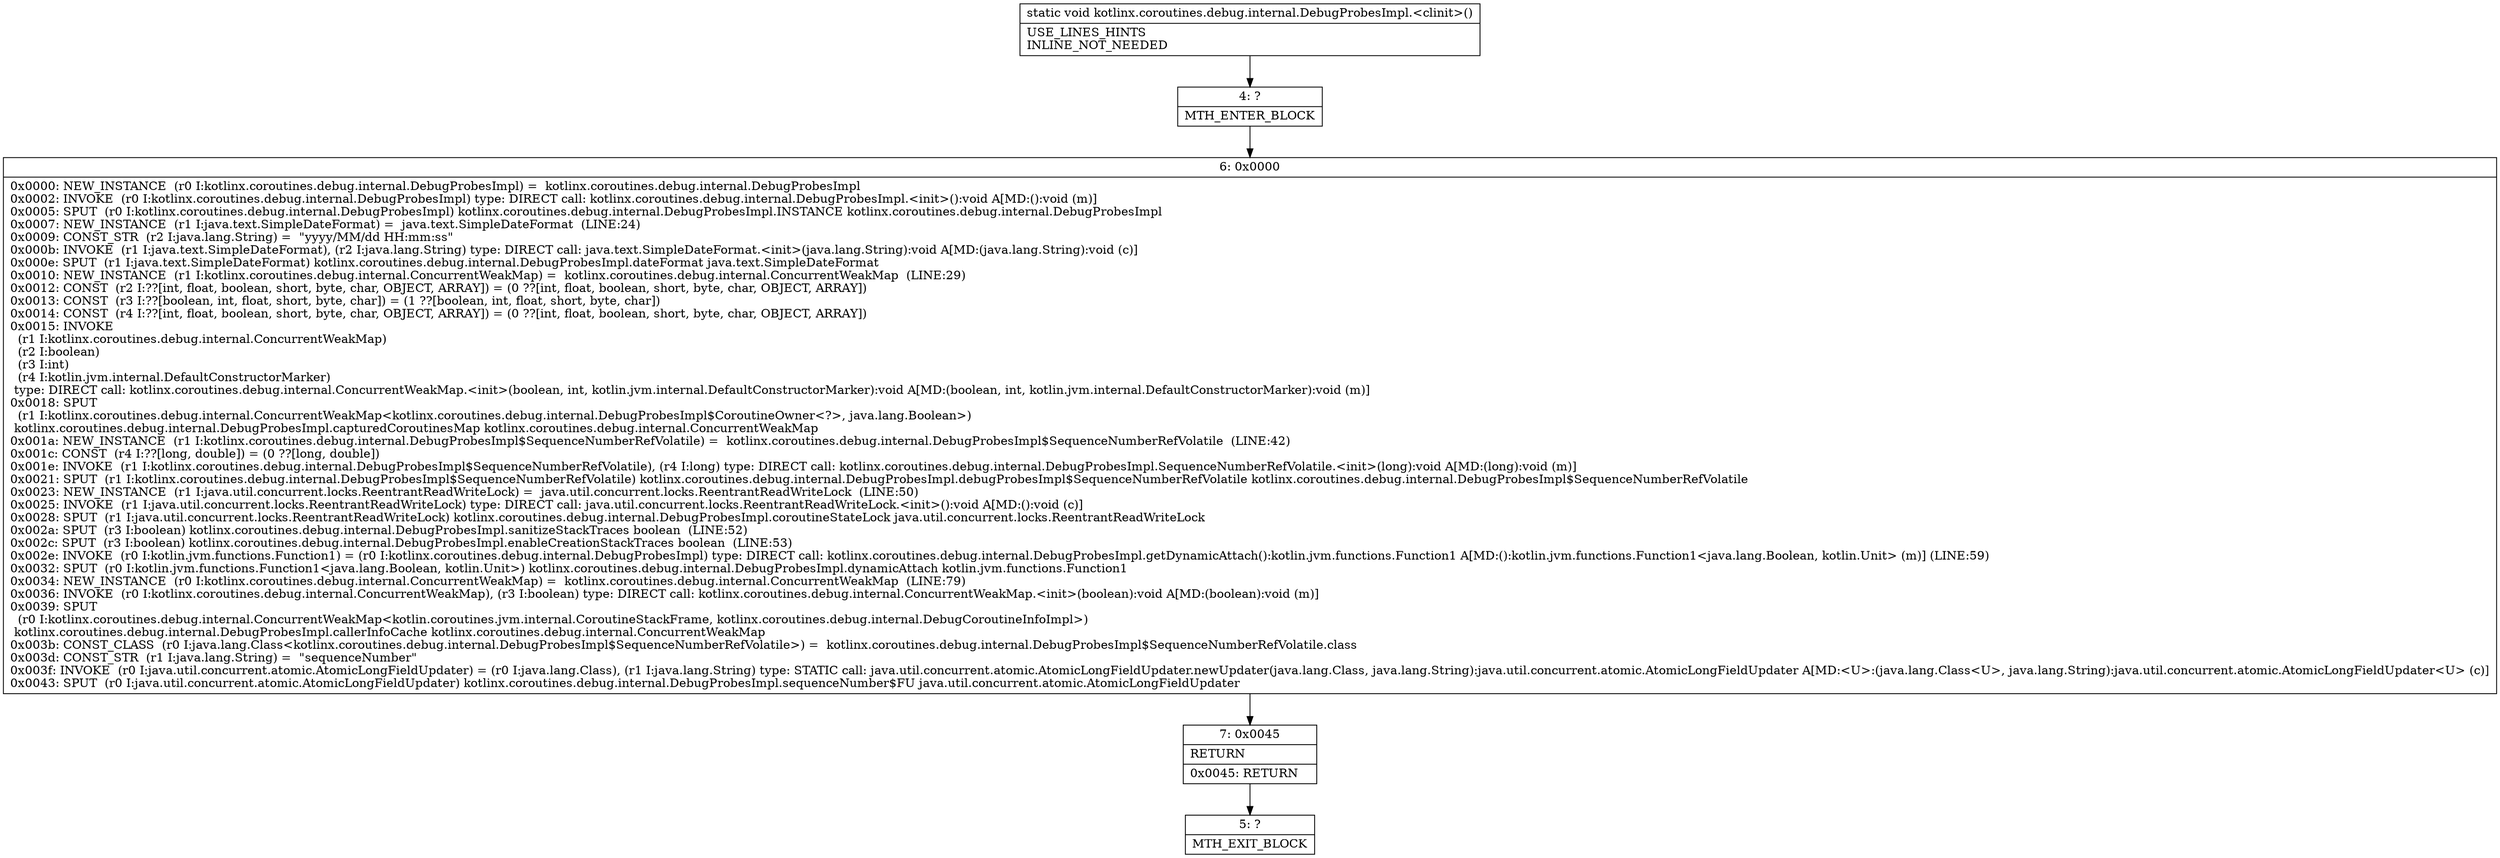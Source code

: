 digraph "CFG forkotlinx.coroutines.debug.internal.DebugProbesImpl.\<clinit\>()V" {
Node_4 [shape=record,label="{4\:\ ?|MTH_ENTER_BLOCK\l}"];
Node_6 [shape=record,label="{6\:\ 0x0000|0x0000: NEW_INSTANCE  (r0 I:kotlinx.coroutines.debug.internal.DebugProbesImpl) =  kotlinx.coroutines.debug.internal.DebugProbesImpl \l0x0002: INVOKE  (r0 I:kotlinx.coroutines.debug.internal.DebugProbesImpl) type: DIRECT call: kotlinx.coroutines.debug.internal.DebugProbesImpl.\<init\>():void A[MD:():void (m)]\l0x0005: SPUT  (r0 I:kotlinx.coroutines.debug.internal.DebugProbesImpl) kotlinx.coroutines.debug.internal.DebugProbesImpl.INSTANCE kotlinx.coroutines.debug.internal.DebugProbesImpl \l0x0007: NEW_INSTANCE  (r1 I:java.text.SimpleDateFormat) =  java.text.SimpleDateFormat  (LINE:24)\l0x0009: CONST_STR  (r2 I:java.lang.String) =  \"yyyy\/MM\/dd HH:mm:ss\" \l0x000b: INVOKE  (r1 I:java.text.SimpleDateFormat), (r2 I:java.lang.String) type: DIRECT call: java.text.SimpleDateFormat.\<init\>(java.lang.String):void A[MD:(java.lang.String):void (c)]\l0x000e: SPUT  (r1 I:java.text.SimpleDateFormat) kotlinx.coroutines.debug.internal.DebugProbesImpl.dateFormat java.text.SimpleDateFormat \l0x0010: NEW_INSTANCE  (r1 I:kotlinx.coroutines.debug.internal.ConcurrentWeakMap) =  kotlinx.coroutines.debug.internal.ConcurrentWeakMap  (LINE:29)\l0x0012: CONST  (r2 I:??[int, float, boolean, short, byte, char, OBJECT, ARRAY]) = (0 ??[int, float, boolean, short, byte, char, OBJECT, ARRAY]) \l0x0013: CONST  (r3 I:??[boolean, int, float, short, byte, char]) = (1 ??[boolean, int, float, short, byte, char]) \l0x0014: CONST  (r4 I:??[int, float, boolean, short, byte, char, OBJECT, ARRAY]) = (0 ??[int, float, boolean, short, byte, char, OBJECT, ARRAY]) \l0x0015: INVOKE  \l  (r1 I:kotlinx.coroutines.debug.internal.ConcurrentWeakMap)\l  (r2 I:boolean)\l  (r3 I:int)\l  (r4 I:kotlin.jvm.internal.DefaultConstructorMarker)\l type: DIRECT call: kotlinx.coroutines.debug.internal.ConcurrentWeakMap.\<init\>(boolean, int, kotlin.jvm.internal.DefaultConstructorMarker):void A[MD:(boolean, int, kotlin.jvm.internal.DefaultConstructorMarker):void (m)]\l0x0018: SPUT  \l  (r1 I:kotlinx.coroutines.debug.internal.ConcurrentWeakMap\<kotlinx.coroutines.debug.internal.DebugProbesImpl$CoroutineOwner\<?\>, java.lang.Boolean\>)\l kotlinx.coroutines.debug.internal.DebugProbesImpl.capturedCoroutinesMap kotlinx.coroutines.debug.internal.ConcurrentWeakMap \l0x001a: NEW_INSTANCE  (r1 I:kotlinx.coroutines.debug.internal.DebugProbesImpl$SequenceNumberRefVolatile) =  kotlinx.coroutines.debug.internal.DebugProbesImpl$SequenceNumberRefVolatile  (LINE:42)\l0x001c: CONST  (r4 I:??[long, double]) = (0 ??[long, double]) \l0x001e: INVOKE  (r1 I:kotlinx.coroutines.debug.internal.DebugProbesImpl$SequenceNumberRefVolatile), (r4 I:long) type: DIRECT call: kotlinx.coroutines.debug.internal.DebugProbesImpl.SequenceNumberRefVolatile.\<init\>(long):void A[MD:(long):void (m)]\l0x0021: SPUT  (r1 I:kotlinx.coroutines.debug.internal.DebugProbesImpl$SequenceNumberRefVolatile) kotlinx.coroutines.debug.internal.DebugProbesImpl.debugProbesImpl$SequenceNumberRefVolatile kotlinx.coroutines.debug.internal.DebugProbesImpl$SequenceNumberRefVolatile \l0x0023: NEW_INSTANCE  (r1 I:java.util.concurrent.locks.ReentrantReadWriteLock) =  java.util.concurrent.locks.ReentrantReadWriteLock  (LINE:50)\l0x0025: INVOKE  (r1 I:java.util.concurrent.locks.ReentrantReadWriteLock) type: DIRECT call: java.util.concurrent.locks.ReentrantReadWriteLock.\<init\>():void A[MD:():void (c)]\l0x0028: SPUT  (r1 I:java.util.concurrent.locks.ReentrantReadWriteLock) kotlinx.coroutines.debug.internal.DebugProbesImpl.coroutineStateLock java.util.concurrent.locks.ReentrantReadWriteLock \l0x002a: SPUT  (r3 I:boolean) kotlinx.coroutines.debug.internal.DebugProbesImpl.sanitizeStackTraces boolean  (LINE:52)\l0x002c: SPUT  (r3 I:boolean) kotlinx.coroutines.debug.internal.DebugProbesImpl.enableCreationStackTraces boolean  (LINE:53)\l0x002e: INVOKE  (r0 I:kotlin.jvm.functions.Function1) = (r0 I:kotlinx.coroutines.debug.internal.DebugProbesImpl) type: DIRECT call: kotlinx.coroutines.debug.internal.DebugProbesImpl.getDynamicAttach():kotlin.jvm.functions.Function1 A[MD:():kotlin.jvm.functions.Function1\<java.lang.Boolean, kotlin.Unit\> (m)] (LINE:59)\l0x0032: SPUT  (r0 I:kotlin.jvm.functions.Function1\<java.lang.Boolean, kotlin.Unit\>) kotlinx.coroutines.debug.internal.DebugProbesImpl.dynamicAttach kotlin.jvm.functions.Function1 \l0x0034: NEW_INSTANCE  (r0 I:kotlinx.coroutines.debug.internal.ConcurrentWeakMap) =  kotlinx.coroutines.debug.internal.ConcurrentWeakMap  (LINE:79)\l0x0036: INVOKE  (r0 I:kotlinx.coroutines.debug.internal.ConcurrentWeakMap), (r3 I:boolean) type: DIRECT call: kotlinx.coroutines.debug.internal.ConcurrentWeakMap.\<init\>(boolean):void A[MD:(boolean):void (m)]\l0x0039: SPUT  \l  (r0 I:kotlinx.coroutines.debug.internal.ConcurrentWeakMap\<kotlin.coroutines.jvm.internal.CoroutineStackFrame, kotlinx.coroutines.debug.internal.DebugCoroutineInfoImpl\>)\l kotlinx.coroutines.debug.internal.DebugProbesImpl.callerInfoCache kotlinx.coroutines.debug.internal.ConcurrentWeakMap \l0x003b: CONST_CLASS  (r0 I:java.lang.Class\<kotlinx.coroutines.debug.internal.DebugProbesImpl$SequenceNumberRefVolatile\>) =  kotlinx.coroutines.debug.internal.DebugProbesImpl$SequenceNumberRefVolatile.class \l0x003d: CONST_STR  (r1 I:java.lang.String) =  \"sequenceNumber\" \l0x003f: INVOKE  (r0 I:java.util.concurrent.atomic.AtomicLongFieldUpdater) = (r0 I:java.lang.Class), (r1 I:java.lang.String) type: STATIC call: java.util.concurrent.atomic.AtomicLongFieldUpdater.newUpdater(java.lang.Class, java.lang.String):java.util.concurrent.atomic.AtomicLongFieldUpdater A[MD:\<U\>:(java.lang.Class\<U\>, java.lang.String):java.util.concurrent.atomic.AtomicLongFieldUpdater\<U\> (c)]\l0x0043: SPUT  (r0 I:java.util.concurrent.atomic.AtomicLongFieldUpdater) kotlinx.coroutines.debug.internal.DebugProbesImpl.sequenceNumber$FU java.util.concurrent.atomic.AtomicLongFieldUpdater \l}"];
Node_7 [shape=record,label="{7\:\ 0x0045|RETURN\l|0x0045: RETURN   \l}"];
Node_5 [shape=record,label="{5\:\ ?|MTH_EXIT_BLOCK\l}"];
MethodNode[shape=record,label="{static void kotlinx.coroutines.debug.internal.DebugProbesImpl.\<clinit\>()  | USE_LINES_HINTS\lINLINE_NOT_NEEDED\l}"];
MethodNode -> Node_4;Node_4 -> Node_6;
Node_6 -> Node_7;
Node_7 -> Node_5;
}

